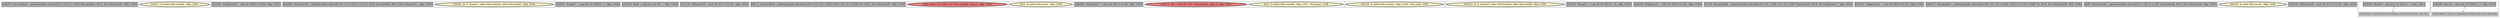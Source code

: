 
digraph G {





subgraph cluster25 {


node1058 [penwidth=3.0,fontsize=20,fillcolor=grey,label="[26/27]  %arrayidx34 = getelementptr inbounds [5 x i32], [5 x i32]* %arrayidx32, i64 0, i64 %idxprom33, !dbg !1030",shape=rectangle,style=filled ]



}

subgraph cluster24 {


node1057 [penwidth=3.0,fontsize=20,fillcolor=lemonchiffon,label="[20/21]  br label %for.cond26, !dbg !1025",shape=ellipse,style=filled ]



}

subgraph cluster22 {


node1055 [penwidth=3.0,fontsize=20,fillcolor=grey,label="[22/23]  %idxprom39 = sext i32 %k25.0 to i64, !dbg !1033",shape=rectangle,style=filled ]



}

subgraph cluster20 {


node1053 [penwidth=3.0,fontsize=20,fillcolor=grey,label="[25/28]  %arrayidx32 = getelementptr inbounds [10 x [5 x i32]], [10 x [5 x i32]]* %arrayidx30, i64 0, i64 %idxprom31, !dbg !1030",shape=rectangle,style=filled ]



}

subgraph cluster18 {


node1051 [penwidth=3.0,fontsize=20,fillcolor=lemonchiffon,label="[35/36]  br i1 %cmp27, label %for.body28, label %for.end43, !dbg !1029",shape=ellipse,style=filled ]



}

subgraph cluster16 {


node1049 [penwidth=3.0,fontsize=20,fillcolor=grey,label="[34/37]  %cmp27 = icmp slt i32 %k25.0, 5, !dbg !1028",shape=rectangle,style=filled ]



}

subgraph cluster17 {


node1050 [penwidth=3.0,fontsize=20,fillcolor=grey,label="[15/16]  %add = add nsw i32 %0, 1, !dbg !1032",shape=rectangle,style=filled ]



}

subgraph cluster4 {


node1035 [penwidth=3.0,fontsize=20,fillcolor=grey,label="[12/13]  %idxprom35 = sext i32 %i17.0 to i64, !dbg !1033",shape=rectangle,style=filled ]



}

subgraph cluster3 {


node1034 [penwidth=3.0,fontsize=20,fillcolor=grey,label="[6/11]  %arrayidx36 = getelementptr inbounds [100 x [10 x [5 x i32]]], [100 x [10 x [5 x i32]]]* %a, i64 0, i64 %idxprom35, !dbg !1033",shape=rectangle,style=filled ]



}

subgraph cluster2 {


node1033 [penwidth=3.0,fontsize=20,fillcolor=lightcoral,label="[4/5]  store i32 %add, i32* %arrayidx40, align 4, !dbg !1034",shape=ellipse,style=filled ]



}

subgraph cluster1 {


node1032 [penwidth=3.0,fontsize=20,fillcolor=lemonchiffon,label="[2/3]  br label %for.inc41, !dbg !1035",shape=ellipse,style=filled ]



}

subgraph cluster12 {


node1043 [penwidth=3.0,fontsize=20,fillcolor=grey,label="[48/49]  %idxprom37 = sext i32 %j21.0 to i64, !dbg !1033",shape=rectangle,style=filled ]



}

subgraph cluster5 {


node1036 [penwidth=3.0,fontsize=20,fillcolor=lightcoral,label="[14/17]  %0 = load i32, i32* %arrayidx34, align 4, !dbg !1030",shape=ellipse,style=filled ]



}

subgraph cluster0 {


node1031 [penwidth=3.0,fontsize=20,fillcolor=lemonchiffon,label="[0/1]  br label %for.cond26, !dbg !1037, !llvm.loop !1038",shape=ellipse,style=filled ]



}

subgraph cluster6 {


node1037 [penwidth=3.0,fontsize=20,fillcolor=lemonchiffon,label="[18/19]  br label %for.cond22, !dbg !1042, !llvm.loop !1043",shape=ellipse,style=filled ]



}

subgraph cluster14 {


node1046 [penwidth=3.0,fontsize=20,fillcolor=lemonchiffon,label="[40/41]  br i1 %cmp23, label %for.body24, label %for.end46, !dbg !1020",shape=ellipse,style=filled ]



}

subgraph cluster7 {


node1038 [penwidth=3.0,fontsize=20,fillcolor=grey,label="[42/43]  %cmp23 = icmp slt i32 %j21.0, 10, !dbg !1019",shape=rectangle,style=filled ]



}

subgraph cluster23 {


node1056 [penwidth=3.0,fontsize=20,fillcolor=grey,label="[24/29]  %idxprom31 = sext i32 %j21.0 to i64, !dbg !1030",shape=rectangle,style=filled ]



}

subgraph cluster8 {


node1039 [penwidth=3.0,fontsize=20,fillcolor=grey,label="[7/10]  %arrayidx38 = getelementptr inbounds [10 x [5 x i32]], [10 x [5 x i32]]* %arrayidx36, i64 0, i64 %idxprom37, !dbg !1033",shape=rectangle,style=filled ]



}

subgraph cluster21 {


node1054 [penwidth=3.0,fontsize=20,fillcolor=grey,label="[32/33]  %idxprom33 = sext i32 %k25.0 to i64, !dbg !1030",shape=rectangle,style=filled ]



}

subgraph cluster9 {


node1040 [penwidth=3.0,fontsize=20,fillcolor=grey,label="[46/47]  %arrayidx30 = getelementptr inbounds [100 x [10 x [5 x i32]]], [100 x [10 x [5 x i32]]]* %a, i64 0, i64 %idxprom29, !dbg !1030",shape=rectangle,style=filled ]



}

subgraph cluster19 {


node1052 [penwidth=3.0,fontsize=20,fillcolor=grey,label="[8/9]  %arrayidx40 = getelementptr inbounds [5 x i32], [5 x i32]* %arrayidx38, i64 0, i64 %idxprom39, !dbg !1033",shape=rectangle,style=filled ]



}

subgraph cluster10 {


node1041 [penwidth=3.0,fontsize=20,fillcolor=lemonchiffon,label="[44/45]  br label %for.inc44, !dbg !1040",shape=ellipse,style=filled ]



}

subgraph cluster11 {


node1042 [penwidth=3.0,fontsize=20,fillcolor=grey,label="[54/55]  %idxprom29 = sext i32 %i17.0 to i64, !dbg !1030",shape=rectangle,style=filled ]



}

subgraph cluster13 {


node1045 [penwidth=3.0,fontsize=20,fillcolor=grey,label="[50/53]  %inc45 = add nsw i32 %j21.0, 1, !dbg !1041",shape=rectangle,style=filled ]
node1044 [fillcolor=grey,label="[51/52]  %j21.0 = phi i32 [ %i17.0, %for.body20 ], [ %inc45, %for.inc44 ], !dbg !1017",shape=rectangle,style=filled ]

node1044->node1045 [style=dotted,color=forestgreen,label="T",fontcolor=forestgreen ]
node1045->node1044 [style=dotted,color=forestgreen,label="T",fontcolor=forestgreen ]


}

subgraph cluster15 {


node1048 [penwidth=3.0,fontsize=20,fillcolor=grey,label="[30/39]  %inc42 = add nsw i32 %k25.0, 1, !dbg !1036",shape=rectangle,style=filled ]
node1047 [fillcolor=grey,label="[31/38]  %k25.0 = phi i32 [ 1, %for.body24 ], [ %inc42, %for.inc41 ], !dbg !1026",shape=rectangle,style=filled ]

node1047->node1048 [style=dotted,color=forestgreen,label="T",fontcolor=forestgreen ]
node1048->node1047 [style=dotted,color=forestgreen,label="T",fontcolor=forestgreen ]


}

}
